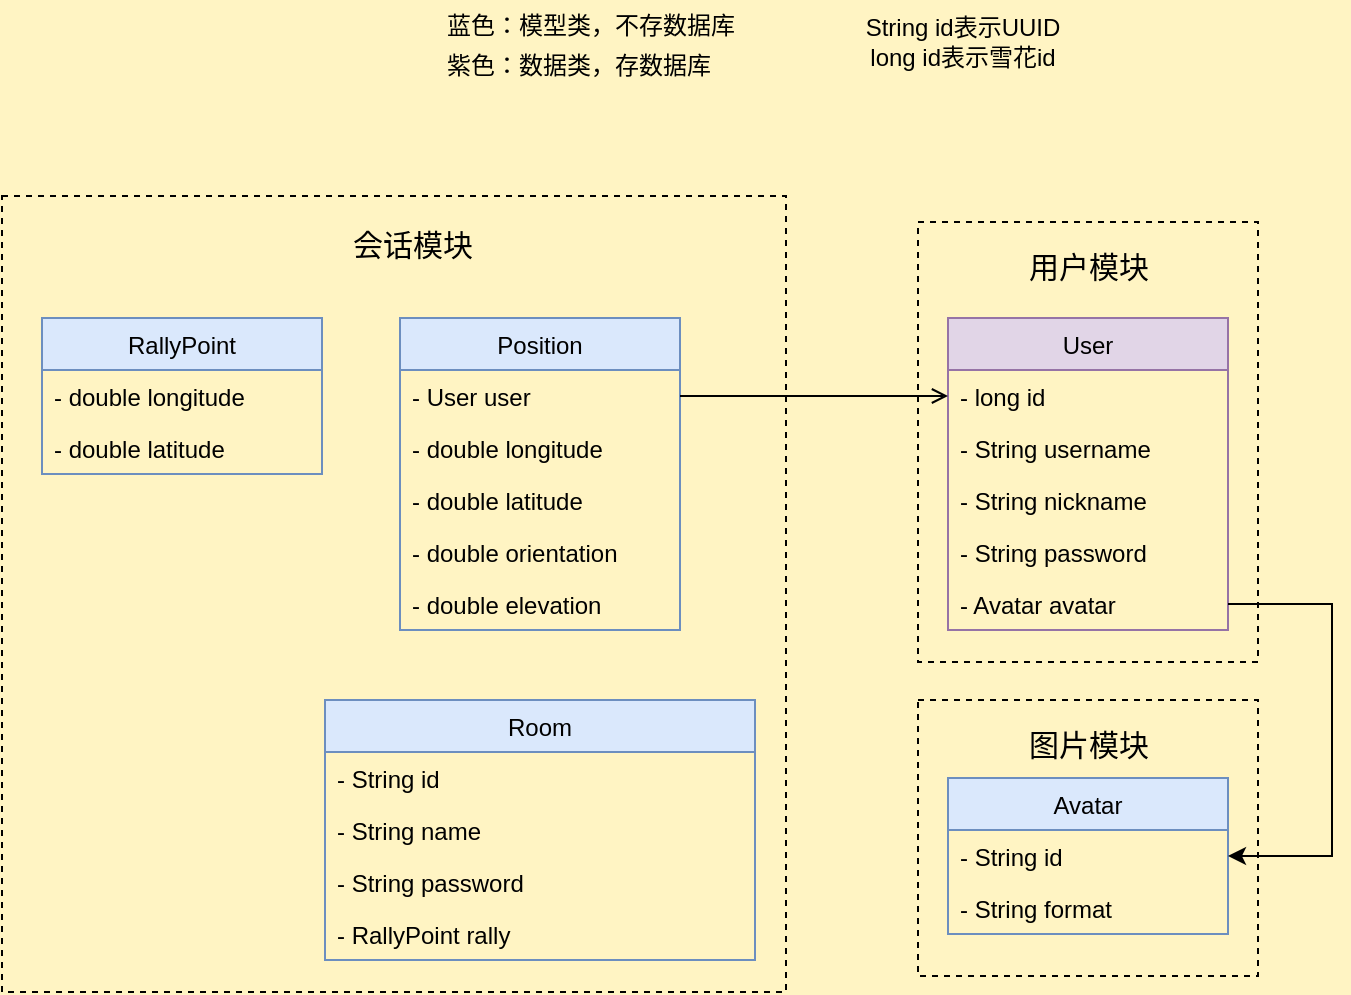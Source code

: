 <mxfile version="20.8.16" type="device" pages="4"><diagram name="类图" id="ZCpn5L00yLEU9qH5CfPJ"><mxGraphModel dx="1560" dy="1082" grid="0" gridSize="10" guides="1" tooltips="1" connect="1" arrows="1" fold="1" page="0" pageScale="1" pageWidth="827" pageHeight="1169" background="#FFF4C3" math="0" shadow="0"><root><mxCell id="0"/><mxCell id="1" parent="0"/><mxCell id="ZsSwMJS-K271fQEyc1T0-9" value="" style="rounded=0;whiteSpace=wrap;html=1;fillColor=none;dashed=1;" parent="1" vertex="1"><mxGeometry x="243" y="334" width="170" height="138" as="geometry"/></mxCell><mxCell id="ZsSwMJS-K271fQEyc1T0-10" value="&lt;font style=&quot;font-size: 15px;&quot;&gt;图片模块&lt;/font&gt;" style="text;html=1;align=center;verticalAlign=middle;resizable=0;points=[];autosize=1;strokeColor=none;fillColor=none;" parent="1" vertex="1"><mxGeometry x="289" y="341" width="78" height="30" as="geometry"/></mxCell><mxCell id="7W6ER78p-MdPI2g8uiyn-3" value="" style="rounded=0;whiteSpace=wrap;html=1;fillColor=none;dashed=1;" parent="1" vertex="1"><mxGeometry x="-215" y="82" width="392" height="398" as="geometry"/></mxCell><mxCell id="7W6ER78p-MdPI2g8uiyn-1" value="" style="rounded=0;whiteSpace=wrap;html=1;fillColor=none;dashed=1;" parent="1" vertex="1"><mxGeometry x="243" y="95" width="170" height="220" as="geometry"/></mxCell><mxCell id="j-fvQeikowlmH0t4z26y-1" value="User" style="swimlane;fontStyle=0;childLayout=stackLayout;horizontal=1;startSize=26;fillColor=#e1d5e7;horizontalStack=0;resizeParent=1;resizeParentMax=0;resizeLast=0;collapsible=1;marginBottom=0;strokeColor=#9673a6;" parent="1" vertex="1"><mxGeometry x="258" y="143" width="140" height="156" as="geometry"/></mxCell><mxCell id="j-fvQeikowlmH0t4z26y-4" value="- long id" style="text;strokeColor=none;fillColor=none;align=left;verticalAlign=top;spacingLeft=4;spacingRight=4;overflow=hidden;rotatable=0;points=[[0,0.5],[1,0.5]];portConstraint=eastwest;" parent="j-fvQeikowlmH0t4z26y-1" vertex="1"><mxGeometry y="26" width="140" height="26" as="geometry"/></mxCell><mxCell id="NxY1enS5frYiqHi28bAx-1" value="- String username" style="text;strokeColor=none;fillColor=none;align=left;verticalAlign=top;spacingLeft=4;spacingRight=4;overflow=hidden;rotatable=0;points=[[0,0.5],[1,0.5]];portConstraint=eastwest;" parent="j-fvQeikowlmH0t4z26y-1" vertex="1"><mxGeometry y="52" width="140" height="26" as="geometry"/></mxCell><mxCell id="NxY1enS5frYiqHi28bAx-2" value="- String nickname" style="text;strokeColor=none;fillColor=none;align=left;verticalAlign=top;spacingLeft=4;spacingRight=4;overflow=hidden;rotatable=0;points=[[0,0.5],[1,0.5]];portConstraint=eastwest;" parent="j-fvQeikowlmH0t4z26y-1" vertex="1"><mxGeometry y="78" width="140" height="26" as="geometry"/></mxCell><mxCell id="NxY1enS5frYiqHi28bAx-3" value="- String password" style="text;strokeColor=none;fillColor=none;align=left;verticalAlign=top;spacingLeft=4;spacingRight=4;overflow=hidden;rotatable=0;points=[[0,0.5],[1,0.5]];portConstraint=eastwest;" parent="j-fvQeikowlmH0t4z26y-1" vertex="1"><mxGeometry y="104" width="140" height="26" as="geometry"/></mxCell><mxCell id="NxY1enS5frYiqHi28bAx-5" value="- Avatar avatar" style="text;strokeColor=none;fillColor=none;align=left;verticalAlign=top;spacingLeft=4;spacingRight=4;overflow=hidden;rotatable=0;points=[[0,0.5],[1,0.5]];portConstraint=eastwest;" parent="j-fvQeikowlmH0t4z26y-1" vertex="1"><mxGeometry y="130" width="140" height="26" as="geometry"/></mxCell><mxCell id="j-fvQeikowlmH0t4z26y-6" value="Position" style="swimlane;fontStyle=0;childLayout=stackLayout;horizontal=1;startSize=26;fillColor=#dae8fc;horizontalStack=0;resizeParent=1;resizeParentMax=0;resizeLast=0;collapsible=1;marginBottom=0;strokeColor=#6c8ebf;" parent="1" vertex="1"><mxGeometry x="-16" y="143" width="140" height="156" as="geometry"/></mxCell><mxCell id="j-fvQeikowlmH0t4z26y-7" value="- User user" style="text;strokeColor=none;fillColor=none;align=left;verticalAlign=top;spacingLeft=4;spacingRight=4;overflow=hidden;rotatable=0;points=[[0,0.5],[1,0.5]];portConstraint=eastwest;" parent="j-fvQeikowlmH0t4z26y-6" vertex="1"><mxGeometry y="26" width="140" height="26" as="geometry"/></mxCell><mxCell id="j-fvQeikowlmH0t4z26y-11" value="- double longitude" style="text;strokeColor=none;fillColor=none;align=left;verticalAlign=top;spacingLeft=4;spacingRight=4;overflow=hidden;rotatable=0;points=[[0,0.5],[1,0.5]];portConstraint=eastwest;" parent="j-fvQeikowlmH0t4z26y-6" vertex="1"><mxGeometry y="52" width="140" height="26" as="geometry"/></mxCell><mxCell id="j-fvQeikowlmH0t4z26y-12" value="- double latitude" style="text;strokeColor=none;fillColor=none;align=left;verticalAlign=top;spacingLeft=4;spacingRight=4;overflow=hidden;rotatable=0;points=[[0,0.5],[1,0.5]];portConstraint=eastwest;" parent="j-fvQeikowlmH0t4z26y-6" vertex="1"><mxGeometry y="78" width="140" height="26" as="geometry"/></mxCell><mxCell id="j-fvQeikowlmH0t4z26y-13" value="- double orientation" style="text;strokeColor=none;fillColor=none;align=left;verticalAlign=top;spacingLeft=4;spacingRight=4;overflow=hidden;rotatable=0;points=[[0,0.5],[1,0.5]];portConstraint=eastwest;" parent="j-fvQeikowlmH0t4z26y-6" vertex="1"><mxGeometry y="104" width="140" height="26" as="geometry"/></mxCell><mxCell id="hf1wS9aKAfurFsT-BKtT-1" value="- double elevation" style="text;strokeColor=none;fillColor=none;align=left;verticalAlign=top;spacingLeft=4;spacingRight=4;overflow=hidden;rotatable=0;points=[[0,0.5],[1,0.5]];portConstraint=eastwest;" parent="j-fvQeikowlmH0t4z26y-6" vertex="1"><mxGeometry y="130" width="140" height="26" as="geometry"/></mxCell><mxCell id="NxY1enS5frYiqHi28bAx-9" value="" style="group" parent="1" vertex="1" connectable="0"><mxGeometry x="-2" y="-16" width="162" height="46" as="geometry"/></mxCell><mxCell id="NxY1enS5frYiqHi28bAx-7" value="蓝色：模型类，不存数据库" style="text;html=1;align=center;verticalAlign=middle;resizable=0;points=[];autosize=1;strokeColor=none;fillColor=none;" parent="NxY1enS5frYiqHi28bAx-9" vertex="1"><mxGeometry width="162" height="26" as="geometry"/></mxCell><mxCell id="NxY1enS5frYiqHi28bAx-8" value="紫色：数据类，存数据库" style="text;html=1;align=center;verticalAlign=middle;resizable=0;points=[];autosize=1;strokeColor=none;fillColor=none;" parent="NxY1enS5frYiqHi28bAx-9" vertex="1"><mxGeometry y="20" width="150" height="26" as="geometry"/></mxCell><mxCell id="das0yb8QhfHtzODwqUgU-1" value="String id表示UUID&lt;br&gt;long id表示雪花id" style="text;html=1;align=center;verticalAlign=middle;resizable=0;points=[];autosize=1;strokeColor=none;fillColor=none;" parent="1" vertex="1"><mxGeometry x="207" y="-16" width="115" height="41" as="geometry"/></mxCell><mxCell id="das0yb8QhfHtzODwqUgU-3" value="Room" style="swimlane;fontStyle=0;childLayout=stackLayout;horizontal=1;startSize=26;fillColor=#dae8fc;horizontalStack=0;resizeParent=1;resizeParentMax=0;resizeLast=0;collapsible=1;marginBottom=0;strokeColor=#6c8ebf;" parent="1" vertex="1"><mxGeometry x="-53.5" y="334" width="215" height="130" as="geometry"/></mxCell><mxCell id="das0yb8QhfHtzODwqUgU-4" value="- String id" style="text;strokeColor=none;fillColor=none;align=left;verticalAlign=top;spacingLeft=4;spacingRight=4;overflow=hidden;rotatable=0;points=[[0,0.5],[1,0.5]];portConstraint=eastwest;" parent="das0yb8QhfHtzODwqUgU-3" vertex="1"><mxGeometry y="26" width="215" height="26" as="geometry"/></mxCell><mxCell id="das0yb8QhfHtzODwqUgU-5" value="- String name" style="text;strokeColor=none;fillColor=none;align=left;verticalAlign=top;spacingLeft=4;spacingRight=4;overflow=hidden;rotatable=0;points=[[0,0.5],[1,0.5]];portConstraint=eastwest;" parent="das0yb8QhfHtzODwqUgU-3" vertex="1"><mxGeometry y="52" width="215" height="26" as="geometry"/></mxCell><mxCell id="das0yb8QhfHtzODwqUgU-6" value="- String password" style="text;strokeColor=none;fillColor=none;align=left;verticalAlign=top;spacingLeft=4;spacingRight=4;overflow=hidden;rotatable=0;points=[[0,0.5],[1,0.5]];portConstraint=eastwest;" parent="das0yb8QhfHtzODwqUgU-3" vertex="1"><mxGeometry y="78" width="215" height="26" as="geometry"/></mxCell><mxCell id="09LENhnXTezCzlvo4sVO-8" value="- RallyPoint rally" style="text;strokeColor=none;fillColor=none;align=left;verticalAlign=top;spacingLeft=4;spacingRight=4;overflow=hidden;rotatable=0;points=[[0,0.5],[1,0.5]];portConstraint=eastwest;" parent="das0yb8QhfHtzODwqUgU-3" vertex="1"><mxGeometry y="104" width="215" height="26" as="geometry"/></mxCell><mxCell id="JmAvcNOKhK-KuJacg5Aq-1" style="edgeStyle=orthogonalEdgeStyle;rounded=0;orthogonalLoop=1;jettySize=auto;html=1;exitX=1;exitY=0.5;exitDx=0;exitDy=0;entryX=0;entryY=0.5;entryDx=0;entryDy=0;endArrow=open;endFill=0;" parent="1" source="j-fvQeikowlmH0t4z26y-7" target="j-fvQeikowlmH0t4z26y-4" edge="1"><mxGeometry relative="1" as="geometry"/></mxCell><mxCell id="7W6ER78p-MdPI2g8uiyn-2" value="&lt;font style=&quot;font-size: 15px;&quot;&gt;用户模块&lt;/font&gt;" style="text;html=1;align=center;verticalAlign=middle;resizable=0;points=[];autosize=1;strokeColor=none;fillColor=none;" parent="1" vertex="1"><mxGeometry x="289" y="102" width="78" height="30" as="geometry"/></mxCell><mxCell id="7W6ER78p-MdPI2g8uiyn-4" value="&lt;font style=&quot;font-size: 15px;&quot;&gt;会话模块&lt;/font&gt;" style="text;html=1;align=center;verticalAlign=middle;resizable=0;points=[];autosize=1;strokeColor=none;fillColor=none;" parent="1" vertex="1"><mxGeometry x="-49.5" y="91" width="78" height="30" as="geometry"/></mxCell><mxCell id="09LENhnXTezCzlvo4sVO-2" value="RallyPoint" style="swimlane;fontStyle=0;childLayout=stackLayout;horizontal=1;startSize=26;fillColor=#dae8fc;horizontalStack=0;resizeParent=1;resizeParentMax=0;resizeLast=0;collapsible=1;marginBottom=0;strokeColor=#6c8ebf;" parent="1" vertex="1"><mxGeometry x="-195" y="143" width="140" height="78" as="geometry"/></mxCell><mxCell id="09LENhnXTezCzlvo4sVO-4" value="- double longitude" style="text;strokeColor=none;fillColor=none;align=left;verticalAlign=top;spacingLeft=4;spacingRight=4;overflow=hidden;rotatable=0;points=[[0,0.5],[1,0.5]];portConstraint=eastwest;" parent="09LENhnXTezCzlvo4sVO-2" vertex="1"><mxGeometry y="26" width="140" height="26" as="geometry"/></mxCell><mxCell id="09LENhnXTezCzlvo4sVO-5" value="- double latitude" style="text;strokeColor=none;fillColor=none;align=left;verticalAlign=top;spacingLeft=4;spacingRight=4;overflow=hidden;rotatable=0;points=[[0,0.5],[1,0.5]];portConstraint=eastwest;" parent="09LENhnXTezCzlvo4sVO-2" vertex="1"><mxGeometry y="52" width="140" height="26" as="geometry"/></mxCell><mxCell id="ZsSwMJS-K271fQEyc1T0-1" value="Avatar" style="swimlane;fontStyle=0;childLayout=stackLayout;horizontal=1;startSize=26;fillColor=#dae8fc;horizontalStack=0;resizeParent=1;resizeParentMax=0;resizeLast=0;collapsible=1;marginBottom=0;strokeColor=#6c8ebf;" parent="1" vertex="1"><mxGeometry x="258" y="373" width="140" height="78" as="geometry"/></mxCell><mxCell id="ZsSwMJS-K271fQEyc1T0-2" value="- String id" style="text;strokeColor=none;fillColor=none;align=left;verticalAlign=top;spacingLeft=4;spacingRight=4;overflow=hidden;rotatable=0;points=[[0,0.5],[1,0.5]];portConstraint=eastwest;" parent="ZsSwMJS-K271fQEyc1T0-1" vertex="1"><mxGeometry y="26" width="140" height="26" as="geometry"/></mxCell><mxCell id="ZsSwMJS-K271fQEyc1T0-3" value="- String format" style="text;strokeColor=none;fillColor=none;align=left;verticalAlign=top;spacingLeft=4;spacingRight=4;overflow=hidden;rotatable=0;points=[[0,0.5],[1,0.5]];portConstraint=eastwest;" parent="ZsSwMJS-K271fQEyc1T0-1" vertex="1"><mxGeometry y="52" width="140" height="26" as="geometry"/></mxCell><mxCell id="ZsSwMJS-K271fQEyc1T0-8" style="edgeStyle=orthogonalEdgeStyle;rounded=0;orthogonalLoop=1;jettySize=auto;html=1;exitX=1;exitY=0.5;exitDx=0;exitDy=0;entryX=1;entryY=0.5;entryDx=0;entryDy=0;" parent="1" source="NxY1enS5frYiqHi28bAx-5" target="ZsSwMJS-K271fQEyc1T0-2" edge="1"><mxGeometry relative="1" as="geometry"><Array as="points"><mxPoint x="450" y="286"/><mxPoint x="450" y="412"/></Array></mxGeometry></mxCell></root></mxGraphModel></diagram><diagram id="b6Kied7F-WvFyaD_bAVw" name="功能架构"><mxGraphModel dx="1160" dy="682" grid="0" gridSize="10" guides="1" tooltips="1" connect="1" arrows="1" fold="1" page="0" pageScale="1" pageWidth="827" pageHeight="1169" background="#CCFFFF" math="0" shadow="0"><root><mxCell id="0"/><mxCell id="1" parent="0"/><mxCell id="6KAfJF9Mm3bQj2CmGmQJ-4" style="edgeStyle=orthogonalEdgeStyle;rounded=0;orthogonalLoop=1;jettySize=auto;html=1;exitX=0.5;exitY=1;exitDx=0;exitDy=0;entryX=0.5;entryY=0;entryDx=0;entryDy=0;" parent="1" source="mdbizm0wL6b_5z4DYdRY-1" target="9jb02IKihfQxMfA3tNYV-1" edge="1"><mxGeometry relative="1" as="geometry"/></mxCell><mxCell id="mdbizm0wL6b_5z4DYdRY-1" value="&lt;font style=&quot;font-size: 16px;&quot;&gt;网关（集成鉴权）&lt;/font&gt;" style="rounded=0;whiteSpace=wrap;html=1;strokeColor=#666666;fillColor=#f5f5f5;fontColor=#333333;" parent="1" vertex="1"><mxGeometry x="181" y="272" width="150" height="39" as="geometry"/></mxCell><mxCell id="6hTQ_62UvU__u8zyrRqn-2" value="&lt;span style=&quot;font-size: 16px;&quot;&gt;Nacos注册中心&lt;/span&gt;" style="rounded=0;whiteSpace=wrap;html=1;strokeColor=#b85450;fillColor=#f8cecc;" parent="1" vertex="1"><mxGeometry x="451" y="373" width="150" height="39" as="geometry"/></mxCell><mxCell id="6hTQ_62UvU__u8zyrRqn-3" value="&lt;span style=&quot;font-size: 16px;&quot;&gt;MongoDB数据库&lt;/span&gt;" style="rounded=0;whiteSpace=wrap;html=1;strokeColor=#6c8ebf;fillColor=#dae8fc;" parent="1" vertex="1"><mxGeometry x="275.94" y="457" width="150" height="39" as="geometry"/></mxCell><mxCell id="6hTQ_62UvU__u8zyrRqn-4" value="&lt;span style=&quot;font-size: 16px;&quot;&gt;Redis缓存数据库&lt;/span&gt;" style="rounded=0;whiteSpace=wrap;html=1;strokeColor=#6c8ebf;fillColor=#dae8fc;" parent="1" vertex="1"><mxGeometry x="87" y="457" width="159" height="39" as="geometry"/></mxCell><mxCell id="9jb02IKihfQxMfA3tNYV-1" value="" style="rounded=0;whiteSpace=wrap;html=1;fillColor=none;dashed=1;" parent="1" vertex="1"><mxGeometry x="74" y="345" width="364" height="95" as="geometry"/></mxCell><mxCell id="9jb02IKihfQxMfA3tNYV-2" value="&lt;font style=&quot;font-size: 15px;&quot;&gt;功能模块&lt;/font&gt;" style="text;html=1;align=center;verticalAlign=middle;resizable=0;points=[];autosize=1;strokeColor=none;fillColor=none;" parent="1" vertex="1"><mxGeometry x="232.002" y="348" width="78" height="30" as="geometry"/></mxCell><mxCell id="9jb02IKihfQxMfA3tNYV-3" value="会话模块" style="rounded=0;whiteSpace=wrap;html=1;fontSize=15;fillColor=none;" parent="1" vertex="1"><mxGeometry x="86.997" y="383" width="106.941" height="42" as="geometry"/></mxCell><mxCell id="9jb02IKihfQxMfA3tNYV-4" value="用户模块" style="rounded=0;whiteSpace=wrap;html=1;fontSize=15;fillColor=none;" parent="1" vertex="1"><mxGeometry x="203.062" y="383" width="106.941" height="42" as="geometry"/></mxCell><mxCell id="jqLZRPKQfjdaNeqLJ77j-1" value="图片模块" style="rounded=0;whiteSpace=wrap;html=1;fontSize=15;fillColor=none;" parent="1" vertex="1"><mxGeometry x="319.002" y="383" width="106.941" height="42" as="geometry"/></mxCell><mxCell id="FJBnYouAeXavdsRe_MtE-1" value="&lt;span style=&quot;font-size: 16px;&quot;&gt;Kafka消息中间件&lt;/span&gt;" style="rounded=0;whiteSpace=wrap;html=1;strokeColor=#d6b656;fillColor=#fff2cc;" vertex="1" parent="1"><mxGeometry x="187" y="507" width="159" height="39" as="geometry"/></mxCell></root></mxGraphModel></diagram><diagram id="FYRJ05hrJW_UlON17YOK" name="用户端和服务端"><mxGraphModel dx="1160" dy="682" grid="0" gridSize="10" guides="1" tooltips="1" connect="1" arrows="1" fold="1" page="0" pageScale="1" pageWidth="827" pageHeight="1169" background="#CCFFFF" math="0" shadow="0"><root><mxCell id="0"/><mxCell id="1" parent="0"/><mxCell id="g4WFIdPr53JWLQwViMB3-15" style="rounded=0;orthogonalLoop=1;jettySize=auto;html=1;exitX=1;exitY=0.333;exitDx=0;exitDy=0;exitPerimeter=0;entryX=0.5;entryY=1;entryDx=0;entryDy=0;endArrow=open;endFill=0;dashed=1;" parent="1" source="g4WFIdPr53JWLQwViMB3-1" target="g4WFIdPr53JWLQwViMB3-14" edge="1"><mxGeometry relative="1" as="geometry"/></mxCell><mxCell id="g4WFIdPr53JWLQwViMB3-1" value="用户1" style="shape=umlActor;verticalLabelPosition=bottom;verticalAlign=top;html=1;outlineConnect=0;" parent="1" vertex="1"><mxGeometry x="25" y="479" width="30" height="60" as="geometry"/></mxCell><mxCell id="HLk8S5enVUSgxHmjkPAk-4" style="edgeStyle=none;rounded=0;orthogonalLoop=1;jettySize=auto;html=1;exitX=0;exitY=0.333;exitDx=0;exitDy=0;exitPerimeter=0;entryX=1;entryY=0.5;entryDx=0;entryDy=0;dashed=1;endArrow=open;endFill=0;" parent="1" source="g4WFIdPr53JWLQwViMB3-5" target="g4WFIdPr53JWLQwViMB3-14" edge="1"><mxGeometry relative="1" as="geometry"/></mxCell><mxCell id="g4WFIdPr53JWLQwViMB3-5" value="用户3" style="shape=umlActor;verticalLabelPosition=bottom;verticalAlign=top;html=1;outlineConnect=0;" parent="1" vertex="1"><mxGeometry x="425" y="273" width="30" height="60" as="geometry"/></mxCell><mxCell id="HLk8S5enVUSgxHmjkPAk-5" style="edgeStyle=none;rounded=0;orthogonalLoop=1;jettySize=auto;html=1;entryX=1;entryY=1;entryDx=0;entryDy=0;dashed=1;endArrow=open;endFill=0;" parent="1" target="g4WFIdPr53JWLQwViMB3-14" edge="1"><mxGeometry relative="1" as="geometry"><mxPoint x="343" y="532" as="sourcePoint"/></mxGeometry></mxCell><mxCell id="g4WFIdPr53JWLQwViMB3-6" value="用户2" style="shape=umlActor;verticalLabelPosition=bottom;verticalAlign=top;html=1;outlineConnect=0;" parent="1" vertex="1"><mxGeometry x="343" y="512" width="30" height="60" as="geometry"/></mxCell><mxCell id="g4WFIdPr53JWLQwViMB3-13" style="edgeStyle=orthogonalEdgeStyle;rounded=0;orthogonalLoop=1;jettySize=auto;html=1;exitX=1;exitY=0.5;exitDx=0;exitDy=0;endArrow=open;endFill=0;entryX=0;entryY=0.5;entryDx=0;entryDy=0;" parent="1" source="g4WFIdPr53JWLQwViMB3-10" target="g4WFIdPr53JWLQwViMB3-14" edge="1"><mxGeometry relative="1" as="geometry"><mxPoint x="152.524" y="269.5" as="targetPoint"/></mxGeometry></mxCell><mxCell id="g4WFIdPr53JWLQwViMB3-10" value="服务端" style="rounded=0;whiteSpace=wrap;html=1;fillColor=none;" parent="1" vertex="1"><mxGeometry x="9.5" y="252" width="61" height="35" as="geometry"/></mxCell><mxCell id="HLk8S5enVUSgxHmjkPAk-2" style="edgeStyle=none;rounded=0;orthogonalLoop=1;jettySize=auto;html=1;exitX=0.575;exitY=1.028;exitDx=0;exitDy=0;dashed=1;endArrow=open;endFill=0;exitPerimeter=0;" parent="1" source="g4WFIdPr53JWLQwViMB3-14" edge="1"><mxGeometry relative="1" as="geometry"><mxPoint x="59.191" y="507.119" as="targetPoint"/></mxGeometry></mxCell><mxCell id="w1ZYN99wJWyJnP0JFZ4J-1" style="edgeStyle=none;rounded=0;orthogonalLoop=1;jettySize=auto;html=1;exitX=0.812;exitY=0.929;exitDx=0;exitDy=0;dashed=1;endArrow=open;endFill=0;exitPerimeter=0;" parent="1" source="g4WFIdPr53JWLQwViMB3-14" edge="1"><mxGeometry relative="1" as="geometry"><mxPoint x="339.657" y="537.686" as="targetPoint"/></mxGeometry></mxCell><mxCell id="w1ZYN99wJWyJnP0JFZ4J-2" style="edgeStyle=none;rounded=0;orthogonalLoop=1;jettySize=auto;html=1;dashed=1;endArrow=open;endFill=0;" parent="1" edge="1"><mxGeometry relative="1" as="geometry"><mxPoint x="423.543" y="299.286" as="targetPoint"/><mxPoint x="218" y="274" as="sourcePoint"/></mxGeometry></mxCell><mxCell id="g4WFIdPr53JWLQwViMB3-14" value="房间(id:xxx)" style="ellipse;whiteSpace=wrap;html=1;fillColor=none;" parent="1" vertex="1"><mxGeometry x="121" y="246.5" width="96" height="46" as="geometry"/></mxCell><mxCell id="HLk8S5enVUSgxHmjkPAk-1" value="body: Position" style="text;html=1;align=center;verticalAlign=middle;resizable=0;points=[];autosize=1;strokeColor=none;fillColor=none;" parent="1" vertex="1"><mxGeometry x="18" y="378" width="93" height="26" as="geometry"/></mxCell><mxCell id="nFLhGN47nWgVrx0K_WOe-1" value="Position: {user: 2}&lt;br&gt;Position: {user: 3}" style="text;html=1;align=center;verticalAlign=middle;resizable=0;points=[];autosize=1;strokeColor=none;fillColor=none;" parent="1" vertex="1"><mxGeometry x="105" y="408" width="112" height="41" as="geometry"/></mxCell><mxCell id="nFLhGN47nWgVrx0K_WOe-2" value="body: Position" style="text;html=1;align=center;verticalAlign=middle;resizable=0;points=[];autosize=1;strokeColor=none;fillColor=none;" parent="1" vertex="1"><mxGeometry x="263" y="363" width="93" height="26" as="geometry"/></mxCell><mxCell id="nFLhGN47nWgVrx0K_WOe-3" value="Position: {user: 1}&lt;br&gt;Position: {user: 3}" style="text;html=1;align=center;verticalAlign=middle;resizable=0;points=[];autosize=1;strokeColor=none;fillColor=none;" parent="1" vertex="1"><mxGeometry x="209" y="492" width="112" height="41" as="geometry"/></mxCell><mxCell id="nFLhGN47nWgVrx0K_WOe-4" value="body: Position" style="text;html=1;align=center;verticalAlign=middle;resizable=0;points=[];autosize=1;strokeColor=none;fillColor=none;" parent="1" vertex="1"><mxGeometry x="273" y="244" width="93" height="26" as="geometry"/></mxCell><mxCell id="nFLhGN47nWgVrx0K_WOe-5" value="Position: {user: 2}&lt;br&gt;Position: {user: 3}" style="text;html=1;align=center;verticalAlign=middle;resizable=0;points=[];autosize=1;strokeColor=none;fillColor=none;" parent="1" vertex="1"><mxGeometry x="273" y="292" width="112" height="41" as="geometry"/></mxCell><mxCell id="7dVbysrUXvsxWrO5m1pH-1" value="" style="group" parent="1" vertex="1" connectable="0"><mxGeometry x="102" y="166" width="136.5" height="27" as="geometry"/></mxCell><mxCell id="g4WFIdPr53JWLQwViMB3-16" value="WebSocket:/room/xxx" style="text;html=1;align=center;verticalAlign=middle;resizable=0;points=[];autosize=1;strokeColor=none;fillColor=none;" parent="7dVbysrUXvsxWrO5m1pH-1" vertex="1"><mxGeometry width="134" height="26" as="geometry"/></mxCell><mxCell id="HLk8S5enVUSgxHmjkPAk-6" style="edgeStyle=none;rounded=0;orthogonalLoop=1;jettySize=auto;html=1;dashed=1;endArrow=open;endFill=0;" parent="7dVbysrUXvsxWrO5m1pH-1" edge="1"><mxGeometry relative="1" as="geometry"><mxPoint x="6.5" y="27" as="sourcePoint"/><mxPoint x="136.5" y="27" as="targetPoint"/><Array as="points"/></mxGeometry></mxCell></root></mxGraphModel></diagram><diagram id="bOfI-OUH-Ct4LoF4LVxE" name="分布式会话解决方案"><mxGraphModel dx="2720" dy="1764" grid="0" gridSize="10" guides="1" tooltips="1" connect="1" arrows="1" fold="1" page="0" pageScale="1" pageWidth="827" pageHeight="1169" background="#FFF4C3" math="0" shadow="0"><root><mxCell id="0"/><mxCell id="1" parent="0"/><mxCell id="2ktE3wlVKfggLhylyU8a-4" value="WebSocket通道" style="text;html=1;align=center;verticalAlign=middle;resizable=0;points=[];autosize=1;strokeColor=none;fillColor=none;" parent="1" vertex="1"><mxGeometry x="10.5" y="137" width="103" height="26" as="geometry"/></mxCell><mxCell id="LPhyOvvGlqmQbFpupQoU-21" value="表示生产者发布消息" style="text;html=1;align=center;verticalAlign=middle;resizable=0;points=[];autosize=1;strokeColor=none;fillColor=none;" parent="1" vertex="1"><mxGeometry x="157.5" y="137" width="126" height="26" as="geometry"/></mxCell><mxCell id="LPhyOvvGlqmQbFpupQoU-24" value="表示消费者订阅消息" style="text;html=1;align=center;verticalAlign=middle;resizable=0;points=[];autosize=1;strokeColor=none;fillColor=none;" parent="1" vertex="1"><mxGeometry x="158" y="177" width="126" height="26" as="geometry"/></mxCell><mxCell id="X6YFzFa_qnELlwJGcV2B-1" value="用户1" style="shape=umlActor;verticalLabelPosition=bottom;verticalAlign=top;html=1;outlineConnect=0;" parent="1" vertex="1"><mxGeometry x="-18" y="597" width="30" height="60" as="geometry"/></mxCell><mxCell id="LPhyOvvGlqmQbFpupQoU-30" style="edgeStyle=orthogonalEdgeStyle;rounded=0;orthogonalLoop=1;jettySize=auto;html=1;exitX=0.5;exitY=0;exitDx=0;exitDy=0;entryX=0.5;entryY=1;entryDx=0;entryDy=0;strokeColor=#000000;endArrow=none;endFill=0;" parent="1" source="X6YFzFa_qnELlwJGcV2B-2" target="hkfB9-1U_ClqBiibO6cc-1" edge="1"><mxGeometry relative="1" as="geometry"/></mxCell><mxCell id="LPhyOvvGlqmQbFpupQoU-78" style="edgeStyle=orthogonalEdgeStyle;rounded=0;orthogonalLoop=1;jettySize=auto;html=1;exitX=0.5;exitY=1;exitDx=0;exitDy=0;entryX=0.5;entryY=0;entryDx=0;entryDy=0;strokeColor=#000000;fontSize=13;endArrow=none;endFill=0;" parent="1" source="X6YFzFa_qnELlwJGcV2B-2" target="LPhyOvvGlqmQbFpupQoU-77" edge="1"><mxGeometry relative="1" as="geometry"/></mxCell><mxCell id="X6YFzFa_qnELlwJGcV2B-2" value="会话服务器1" style="rounded=0;whiteSpace=wrap;html=1;fillColor=#e1d5e7;strokeColor=#9673a6;" parent="1" vertex="1"><mxGeometry x="71" y="473" width="81" height="36" as="geometry"/></mxCell><mxCell id="X6YFzFa_qnELlwJGcV2B-3" value="用户2" style="shape=umlActor;verticalLabelPosition=bottom;verticalAlign=top;html=1;outlineConnect=0;" parent="1" vertex="1"><mxGeometry x="492" y="795" width="30" height="60" as="geometry"/></mxCell><mxCell id="X6YFzFa_qnELlwJGcV2B-4" value="用户3" style="shape=umlActor;verticalLabelPosition=bottom;verticalAlign=top;html=1;outlineConnect=0;" parent="1" vertex="1"><mxGeometry x="759" y="898" width="30" height="60" as="geometry"/></mxCell><mxCell id="LPhyOvvGlqmQbFpupQoU-50" style="edgeStyle=orthogonalEdgeStyle;rounded=0;orthogonalLoop=1;jettySize=auto;html=1;exitX=0.5;exitY=1;exitDx=0;exitDy=0;entryX=0.5;entryY=0;entryDx=0;entryDy=0;strokeColor=#000000;fontSize=13;endArrow=none;endFill=0;" parent="1" source="X6YFzFa_qnELlwJGcV2B-5" target="hkfB9-1U_ClqBiibO6cc-6" edge="1"><mxGeometry relative="1" as="geometry"/></mxCell><mxCell id="X6YFzFa_qnELlwJGcV2B-5" value="会话服务器2" style="rounded=0;whiteSpace=wrap;html=1;fillColor=#e1d5e7;strokeColor=#9673a6;" parent="1" vertex="1"><mxGeometry x="284" y="473" width="81" height="36" as="geometry"/></mxCell><mxCell id="X6YFzFa_qnELlwJGcV2B-15" value="Kafka消息队列" style="rounded=0;whiteSpace=wrap;html=1;fillColor=#dae8fc;strokeColor=#6c8ebf;" parent="1" vertex="1"><mxGeometry x="187" y="313" width="110" height="25" as="geometry"/></mxCell><mxCell id="LPhyOvvGlqmQbFpupQoU-65" style="edgeStyle=orthogonalEdgeStyle;rounded=0;orthogonalLoop=1;jettySize=auto;html=1;exitX=0;exitY=0.5;exitDx=0;exitDy=0;entryX=1;entryY=0.5;entryDx=0;entryDy=0;strokeColor=#000000;fontSize=13;endArrow=none;endFill=0;" parent="1" source="X6YFzFa_qnELlwJGcV2B-21" target="LPhyOvvGlqmQbFpupQoU-62" edge="1"><mxGeometry relative="1" as="geometry"/></mxCell><mxCell id="LPhyOvvGlqmQbFpupQoU-72" style="edgeStyle=orthogonalEdgeStyle;rounded=0;orthogonalLoop=1;jettySize=auto;html=1;exitX=1;exitY=0.5;exitDx=0;exitDy=0;entryX=0;entryY=0.5;entryDx=0;entryDy=0;strokeColor=#000000;fontSize=13;endArrow=none;endFill=0;" parent="1" source="X6YFzFa_qnELlwJGcV2B-21" target="LPhyOvvGlqmQbFpupQoU-71" edge="1"><mxGeometry relative="1" as="geometry"/></mxCell><mxCell id="X6YFzFa_qnELlwJGcV2B-21" value="会话服务器3" style="rounded=0;whiteSpace=wrap;html=1;fillColor=#e1d5e7;strokeColor=#9673a6;" parent="1" vertex="1"><mxGeometry x="612" y="473" width="81" height="36" as="geometry"/></mxCell><mxCell id="2ktE3wlVKfggLhylyU8a-1" style="rounded=0;orthogonalLoop=1;jettySize=auto;html=1;strokeColor=#FF3399;endArrow=none;endFill=0;dashed=1;" parent="1" edge="1"><mxGeometry relative="1" as="geometry"><mxPoint x="135.5" y="162" as="targetPoint"/><mxPoint x="0.5" y="162" as="sourcePoint"/><Array as="points"/></mxGeometry></mxCell><mxCell id="hkfB9-1U_ClqBiibO6cc-1" value="producer&lt;br&gt;topic: roomId" style="ellipse;whiteSpace=wrap;html=1;fillColor=none;" parent="1" vertex="1"><mxGeometry x="62" y="410" width="99" height="48" as="geometry"/></mxCell><mxCell id="hkfB9-1U_ClqBiibO6cc-6" value="listener:&lt;br&gt;topic=roomId&lt;br&gt;groupId=userId2" style="shape=hexagon;perimeter=hexagonPerimeter2;whiteSpace=wrap;html=1;fixedSize=1;fillColor=none;" parent="1" vertex="1"><mxGeometry x="261.5" y="526" width="126" height="56" as="geometry"/></mxCell><mxCell id="LPhyOvvGlqmQbFpupQoU-20" style="rounded=0;orthogonalLoop=1;jettySize=auto;html=1;strokeColor=#FF8800;endArrow=open;endFill=0;edgeStyle=orthogonalEdgeStyle;" parent="1" edge="1"><mxGeometry relative="1" as="geometry"><mxPoint x="154.5" y="162" as="sourcePoint"/><mxPoint x="292.5" y="162" as="targetPoint"/><Array as="points"><mxPoint x="155.5" y="162"/></Array></mxGeometry></mxCell><mxCell id="LPhyOvvGlqmQbFpupQoU-23" style="edgeStyle=orthogonalEdgeStyle;rounded=0;orthogonalLoop=1;jettySize=auto;html=1;strokeColor=#209E00;endArrow=open;endFill=0;" parent="1" edge="1"><mxGeometry relative="1" as="geometry"><mxPoint x="155" y="201" as="sourcePoint"/><mxPoint x="293" y="201" as="targetPoint"/></mxGeometry></mxCell><mxCell id="LPhyOvvGlqmQbFpupQoU-26" style="rounded=0;orthogonalLoop=1;jettySize=auto;html=1;strokeColor=#FF3399;endArrow=none;endFill=0;dashed=1;edgeStyle=orthogonalEdgeStyle;startArrow=none;exitX=1;exitY=0.333;exitDx=0;exitDy=0;exitPerimeter=0;startFill=0;entryX=0;entryY=0.5;entryDx=0;entryDy=0;" parent="1" source="X6YFzFa_qnELlwJGcV2B-1" target="X6YFzFa_qnELlwJGcV2B-2" edge="1"><mxGeometry relative="1" as="geometry"><mxPoint x="62" y="434" as="targetPoint"/><mxPoint x="35" y="546" as="sourcePoint"/><Array as="points"><mxPoint x="16" y="617"/><mxPoint x="16" y="489"/><mxPoint x="71" y="489"/></Array></mxGeometry></mxCell><mxCell id="LPhyOvvGlqmQbFpupQoU-33" style="rounded=0;orthogonalLoop=1;jettySize=auto;html=1;strokeColor=#FF8800;endArrow=open;endFill=0;edgeStyle=orthogonalEdgeStyle;entryX=0;entryY=0.5;entryDx=0;entryDy=0;startArrow=none;exitX=0.5;exitY=0;exitDx=0;exitDy=0;" parent="1" source="hkfB9-1U_ClqBiibO6cc-1" target="X6YFzFa_qnELlwJGcV2B-15" edge="1"><mxGeometry relative="1" as="geometry"><mxPoint x="90" y="381" as="sourcePoint"/><mxPoint x="407" y="94" as="targetPoint"/><Array as="points"><mxPoint x="112" y="326"/><mxPoint x="133" y="326"/></Array></mxGeometry></mxCell><mxCell id="LPhyOvvGlqmQbFpupQoU-35" value="&lt;font size=&quot;1&quot;&gt;1&lt;/font&gt;" style="rhombus;whiteSpace=wrap;html=1;fillColor=#d5e8d4;strokeColor=#82b366;" parent="1" vertex="1"><mxGeometry x="316" y="143" width="35" height="34" as="geometry"/></mxCell><mxCell id="LPhyOvvGlqmQbFpupQoU-36" value="表示用户1的地理位置信息（发送）" style="text;html=1;align=center;verticalAlign=middle;resizable=0;points=[];autosize=1;strokeColor=none;fillColor=none;fontSize=13;" parent="1" vertex="1"><mxGeometry x="357" y="146" width="220" height="28" as="geometry"/></mxCell><mxCell id="LPhyOvvGlqmQbFpupQoU-37" value="&lt;font size=&quot;1&quot;&gt;1&lt;/font&gt;" style="rhombus;whiteSpace=wrap;html=1;fillColor=#d5e8d4;strokeColor=#82b366;" parent="1" vertex="1"><mxGeometry x="27" y="472" width="35" height="34" as="geometry"/></mxCell><mxCell id="LPhyOvvGlqmQbFpupQoU-39" value="&lt;font size=&quot;1&quot;&gt;1&lt;/font&gt;" style="rhombus;whiteSpace=wrap;html=1;fillColor=#d5e8d4;strokeColor=#82b366;" parent="1" vertex="1"><mxGeometry x="94" y="308.5" width="35" height="34" as="geometry"/></mxCell><mxCell id="LPhyOvvGlqmQbFpupQoU-46" value="&lt;font size=&quot;1&quot;&gt;2&lt;/font&gt;" style="rhombus;whiteSpace=wrap;html=1;fillColor=#f8cecc;strokeColor=#b85450;" parent="1" vertex="1"><mxGeometry x="-2" y="561" width="35" height="34" as="geometry"/></mxCell><mxCell id="LPhyOvvGlqmQbFpupQoU-49" value="&lt;font size=&quot;1&quot;&gt;3&lt;/font&gt;" style="rhombus;whiteSpace=wrap;html=1;fillColor=#f8cecc;strokeColor=#b85450;" parent="1" vertex="1"><mxGeometry x="-2" y="522" width="35" height="34" as="geometry"/></mxCell><mxCell id="LPhyOvvGlqmQbFpupQoU-51" style="edgeStyle=orthogonalEdgeStyle;rounded=0;orthogonalLoop=1;jettySize=auto;html=1;strokeColor=#209E00;endArrow=open;endFill=0;entryX=0;entryY=0.5;entryDx=0;entryDy=0;exitX=0.5;exitY=1;exitDx=0;exitDy=0;" parent="1" source="X6YFzFa_qnELlwJGcV2B-15" target="hkfB9-1U_ClqBiibO6cc-6" edge="1"><mxGeometry relative="1" as="geometry"><mxPoint x="-1" y="-12" as="sourcePoint"/><mxPoint x="137" y="-12" as="targetPoint"/></mxGeometry></mxCell><mxCell id="LPhyOvvGlqmQbFpupQoU-52" value="&lt;font size=&quot;1&quot;&gt;1&lt;/font&gt;" style="rhombus;whiteSpace=wrap;html=1;fillColor=#f8cecc;strokeColor=#b85450;" parent="1" vertex="1"><mxGeometry x="225" y="428" width="35" height="34" as="geometry"/></mxCell><mxCell id="LPhyOvvGlqmQbFpupQoU-53" value="&lt;font size=&quot;1&quot;&gt;3&lt;/font&gt;" style="rhombus;whiteSpace=wrap;html=1;fillColor=#f8cecc;strokeColor=#b85450;" parent="1" vertex="1"><mxGeometry x="225" y="389" width="35" height="34" as="geometry"/></mxCell><mxCell id="LPhyOvvGlqmQbFpupQoU-54" style="rounded=0;orthogonalLoop=1;jettySize=auto;html=1;strokeColor=#FF3399;endArrow=none;endFill=0;dashed=1;exitX=0;exitY=0.333;exitDx=0;exitDy=0;exitPerimeter=0;entryX=1;entryY=0.5;entryDx=0;entryDy=0;edgeStyle=orthogonalEdgeStyle;" parent="1" source="X6YFzFa_qnELlwJGcV2B-3" target="X6YFzFa_qnELlwJGcV2B-5" edge="1"><mxGeometry relative="1" as="geometry"><mxPoint x="607.857" y="549.714" as="targetPoint"/><mxPoint x="-155" y="-42" as="sourcePoint"/><Array as="points"><mxPoint x="399" y="815"/><mxPoint x="399" y="491"/></Array></mxGeometry></mxCell><mxCell id="LPhyOvvGlqmQbFpupQoU-58" style="edgeStyle=orthogonalEdgeStyle;rounded=0;orthogonalLoop=1;jettySize=auto;html=1;exitX=0.5;exitY=1;exitDx=0;exitDy=0;entryX=0.5;entryY=0;entryDx=0;entryDy=0;strokeColor=#000000;fontSize=13;endArrow=none;endFill=0;" parent="1" source="LPhyOvvGlqmQbFpupQoU-55" target="X6YFzFa_qnELlwJGcV2B-5" edge="1"><mxGeometry relative="1" as="geometry"/></mxCell><mxCell id="LPhyOvvGlqmQbFpupQoU-55" value="producer&lt;br&gt;topic: roomId" style="ellipse;whiteSpace=wrap;html=1;fillColor=none;" parent="1" vertex="1"><mxGeometry x="275" y="414" width="99" height="48" as="geometry"/></mxCell><mxCell id="LPhyOvvGlqmQbFpupQoU-59" value="&lt;font size=&quot;1&quot;&gt;2&lt;/font&gt;" style="rhombus;whiteSpace=wrap;html=1;fillColor=#d5e8d4;strokeColor=#82b366;" parent="1" vertex="1"><mxGeometry x="382" y="617" width="35" height="34" as="geometry"/></mxCell><mxCell id="LPhyOvvGlqmQbFpupQoU-60" style="rounded=0;orthogonalLoop=1;jettySize=auto;html=1;strokeColor=#FF8800;endArrow=open;endFill=0;edgeStyle=orthogonalEdgeStyle;exitX=0.5;exitY=0;exitDx=0;exitDy=0;entryX=1;entryY=0.5;entryDx=0;entryDy=0;" parent="1" source="LPhyOvvGlqmQbFpupQoU-55" target="X6YFzFa_qnELlwJGcV2B-15" edge="1"><mxGeometry relative="1" as="geometry"><mxPoint x="-1" y="-42" as="sourcePoint"/><mxPoint x="280" y="151" as="targetPoint"/><Array as="points"><mxPoint x="325" y="326"/></Array></mxGeometry></mxCell><mxCell id="LPhyOvvGlqmQbFpupQoU-61" value="&lt;font size=&quot;1&quot;&gt;2&lt;/font&gt;" style="rhombus;whiteSpace=wrap;html=1;fillColor=#d5e8d4;strokeColor=#82b366;" parent="1" vertex="1"><mxGeometry x="307" y="357" width="35" height="34" as="geometry"/></mxCell><mxCell id="LPhyOvvGlqmQbFpupQoU-62" value="listener:&lt;br&gt;topic=roomId&lt;br&gt;groupId=userId3" style="shape=hexagon;perimeter=hexagonPerimeter2;whiteSpace=wrap;html=1;fixedSize=1;fillColor=none;" parent="1" vertex="1"><mxGeometry x="470" y="463" width="126" height="56" as="geometry"/></mxCell><mxCell id="LPhyOvvGlqmQbFpupQoU-64" style="edgeStyle=orthogonalEdgeStyle;rounded=0;orthogonalLoop=1;jettySize=auto;html=1;strokeColor=#209E00;endArrow=open;endFill=0;exitX=0.5;exitY=0;exitDx=0;exitDy=0;entryX=0.5;entryY=0;entryDx=0;entryDy=0;" parent="1" source="X6YFzFa_qnELlwJGcV2B-15" target="LPhyOvvGlqmQbFpupQoU-62" edge="1"><mxGeometry relative="1" as="geometry"><mxPoint x="-1" y="-12" as="sourcePoint"/><mxPoint x="557" y="422.476" as="targetPoint"/></mxGeometry></mxCell><mxCell id="LPhyOvvGlqmQbFpupQoU-66" value="&lt;font size=&quot;1&quot;&gt;2&lt;/font&gt;" style="rhombus;whiteSpace=wrap;html=1;fillColor=#f8cecc;strokeColor=#b85450;" parent="1" vertex="1"><mxGeometry x="515.5" y="353" width="35" height="34" as="geometry"/></mxCell><mxCell id="LPhyOvvGlqmQbFpupQoU-67" value="&lt;font size=&quot;1&quot;&gt;1&lt;/font&gt;" style="rhombus;whiteSpace=wrap;html=1;fillColor=#f8cecc;strokeColor=#b85450;" parent="1" vertex="1"><mxGeometry x="515.5" y="392" width="35" height="34" as="geometry"/></mxCell><mxCell id="LPhyOvvGlqmQbFpupQoU-69" value="&lt;font size=&quot;1&quot;&gt;1&lt;/font&gt;" style="rhombus;whiteSpace=wrap;html=1;fillColor=#f8cecc;strokeColor=#b85450;" parent="1" vertex="1"><mxGeometry x="382" y="740.5" width="35" height="34" as="geometry"/></mxCell><mxCell id="LPhyOvvGlqmQbFpupQoU-70" value="&lt;font size=&quot;1&quot;&gt;3&lt;/font&gt;" style="rhombus;whiteSpace=wrap;html=1;fillColor=#f8cecc;strokeColor=#b85450;" parent="1" vertex="1"><mxGeometry x="382" y="701.5" width="35" height="34" as="geometry"/></mxCell><mxCell id="LPhyOvvGlqmQbFpupQoU-71" value="producer&lt;br&gt;topic: roomId" style="ellipse;whiteSpace=wrap;html=1;fillColor=none;" parent="1" vertex="1"><mxGeometry x="709" y="467" width="99" height="48" as="geometry"/></mxCell><mxCell id="LPhyOvvGlqmQbFpupQoU-73" style="rounded=0;orthogonalLoop=1;jettySize=auto;html=1;strokeColor=#FF3399;endArrow=none;endFill=0;dashed=1;exitX=0;exitY=0.333;exitDx=0;exitDy=0;exitPerimeter=0;entryX=0.5;entryY=1;entryDx=0;entryDy=0;edgeStyle=orthogonalEdgeStyle;" parent="1" source="X6YFzFa_qnELlwJGcV2B-4" target="X6YFzFa_qnELlwJGcV2B-21" edge="1"><mxGeometry relative="1" as="geometry"><mxPoint x="607.857" y="549.714" as="targetPoint"/><mxPoint x="-155" y="-42" as="sourcePoint"/><Array as="points"><mxPoint x="653" y="918"/><mxPoint x="653" y="587"/></Array></mxGeometry></mxCell><mxCell id="LPhyOvvGlqmQbFpupQoU-74" value="&lt;font size=&quot;1&quot;&gt;3&lt;/font&gt;" style="rhombus;whiteSpace=wrap;html=1;fillColor=#d5e8d4;strokeColor=#82b366;" parent="1" vertex="1"><mxGeometry x="635" y="595" width="35" height="34" as="geometry"/></mxCell><mxCell id="LPhyOvvGlqmQbFpupQoU-75" style="rounded=0;orthogonalLoop=1;jettySize=auto;html=1;strokeColor=#FF8800;endArrow=open;endFill=0;edgeStyle=orthogonalEdgeStyle;exitX=0.5;exitY=0;exitDx=0;exitDy=0;entryX=1;entryY=0.5;entryDx=0;entryDy=0;" parent="1" source="LPhyOvvGlqmQbFpupQoU-71" target="X6YFzFa_qnELlwJGcV2B-15" edge="1"><mxGeometry relative="1" as="geometry"><mxPoint x="-1" y="-42" as="sourcePoint"/><mxPoint x="280" y="151" as="targetPoint"/><Array as="points"><mxPoint x="759" y="326"/><mxPoint x="325" y="326"/></Array></mxGeometry></mxCell><mxCell id="LPhyOvvGlqmQbFpupQoU-76" value="&lt;font size=&quot;1&quot;&gt;3&lt;/font&gt;" style="rhombus;whiteSpace=wrap;html=1;fillColor=#d5e8d4;strokeColor=#82b366;" parent="1" vertex="1"><mxGeometry x="741" y="309" width="35" height="34" as="geometry"/></mxCell><mxCell id="LPhyOvvGlqmQbFpupQoU-77" value="listener:&lt;br&gt;topic=roomId&lt;br&gt;groupId=userId1" style="shape=hexagon;perimeter=hexagonPerimeter2;whiteSpace=wrap;html=1;fixedSize=1;fillColor=none;" parent="1" vertex="1"><mxGeometry x="48.5" y="522" width="126" height="56" as="geometry"/></mxCell><mxCell id="LPhyOvvGlqmQbFpupQoU-81" value="&lt;font size=&quot;1&quot;&gt;1&lt;/font&gt;" style="rhombus;whiteSpace=wrap;html=1;fillColor=#f8cecc;strokeColor=#b85450;" parent="1" vertex="1"><mxGeometry x="635" y="683" width="35" height="34" as="geometry"/></mxCell><mxCell id="LPhyOvvGlqmQbFpupQoU-82" value="&lt;font size=&quot;1&quot;&gt;2&lt;/font&gt;" style="rhombus;whiteSpace=wrap;html=1;fillColor=#f8cecc;strokeColor=#b85450;" parent="1" vertex="1"><mxGeometry x="635" y="725" width="35" height="34" as="geometry"/></mxCell><mxCell id="LPhyOvvGlqmQbFpupQoU-85" value="&lt;font style=&quot;border-color: var(--border-color);&quot;&gt;在分布式情境下，会话模块可能需要搭建集群&lt;br&gt;&lt;/font&gt;因此如果说一个房间的用户连接上了不同的服务器，就会导致一个用户的实时消息无法广播给其他用户&lt;br&gt;&lt;br&gt;所以现在使用消息队列对共享信息和接收信息进行解耦，一个用户建立一个WebSocket连接用于&lt;br&gt;&lt;ul&gt;&lt;li&gt;&lt;span style=&quot;background-color: initial;&quot;&gt;&lt;font color=&quot;#0000cc&quot;&gt;发送：&lt;/font&gt;自己的实时位置&lt;/span&gt;&lt;/li&gt;&lt;li&gt;&lt;font color=&quot;#0000cc&quot;&gt;接收：&lt;/font&gt;其他用户位置信息&lt;/li&gt;&lt;/ul&gt;&lt;div&gt;假设一个房间（id=1）有三位用户，目前有三台会话服务器，那么每当一个用户建立一个连接，则：&lt;/div&gt;&lt;div&gt;&lt;ol&gt;&lt;li&gt;不断地接收该用户发来的位置信息并发布到消息队列，主题为房间id&lt;/li&gt;&lt;li&gt;这样不管是谁，连接了哪台服务器，都是将位置信息发布到消息队列&lt;/li&gt;&lt;/ol&gt;&lt;div&gt;与此同时：&lt;/div&gt;&lt;/div&gt;&lt;div&gt;&lt;ol&gt;&lt;li&gt;动态地生成一个Kafka消费者，其组名为这个用户的id，专门用于给这个用户推送其他用户的地理位置信息&lt;/li&gt;&lt;li&gt;使用定时任务不断地接收消息，也就是说上述所有用户推送到消息队列中的位置信息都会被这个消费者接收并通过长连接返回给用户&lt;/li&gt;&lt;li&gt;每个用户接收都通过一个组名不同的消费者完成，也就是说每个用户发送到消息队列中的位置信息能够被其他所有用户消费&lt;/li&gt;&lt;li&gt;需要注意的是，自己广播的位置信息也会被接收，不过不会返回给自己，接收自己的消息是防止队列阻塞&lt;/li&gt;&lt;/ol&gt;&lt;/div&gt;" style="text;html=1;align=left;verticalAlign=middle;resizable=0;points=[];autosize=1;strokeColor=none;fillColor=none;fontSize=17;" parent="1" vertex="1"><mxGeometry x="-2" y="-285" width="1044" height="400" as="geometry"/></mxCell><mxCell id="x5LEKbxl0_zEg1NTvvYw-2" value="&lt;font size=&quot;1&quot;&gt;1&lt;/font&gt;" style="rhombus;whiteSpace=wrap;html=1;fillColor=#f8cecc;strokeColor=#b85450;" vertex="1" parent="1"><mxGeometry x="316" y="184" width="35" height="34" as="geometry"/></mxCell><mxCell id="x5LEKbxl0_zEg1NTvvYw-3" value="表示用户1的地理位置信息（接收）" style="text;html=1;align=center;verticalAlign=middle;resizable=0;points=[];autosize=1;strokeColor=none;fillColor=none;fontSize=13;" vertex="1" parent="1"><mxGeometry x="357" y="187" width="220" height="28" as="geometry"/></mxCell><mxCell id="x5LEKbxl0_zEg1NTvvYw-7" style="edgeStyle=orthogonalEdgeStyle;rounded=0;orthogonalLoop=1;jettySize=auto;html=1;strokeColor=#209E00;endArrow=open;endFill=0;exitX=0;exitY=1;exitDx=0;exitDy=0;entryX=1;entryY=0.5;entryDx=0;entryDy=0;" edge="1" parent="1" source="X6YFzFa_qnELlwJGcV2B-15" target="LPhyOvvGlqmQbFpupQoU-77"><mxGeometry relative="1" as="geometry"><mxPoint x="155" y="201" as="sourcePoint"/><mxPoint x="293" y="201" as="targetPoint"/><Array as="points"><mxPoint x="187" y="550"/></Array></mxGeometry></mxCell><mxCell id="x5LEKbxl0_zEg1NTvvYw-8" value="&lt;font size=&quot;1&quot;&gt;2&lt;/font&gt;" style="rhombus;whiteSpace=wrap;html=1;fillColor=#f8cecc;strokeColor=#b85450;" vertex="1" parent="1"><mxGeometry x="169" y="453" width="35" height="34" as="geometry"/></mxCell><mxCell id="x5LEKbxl0_zEg1NTvvYw-9" value="&lt;font size=&quot;1&quot;&gt;3&lt;/font&gt;" style="rhombus;whiteSpace=wrap;html=1;fillColor=#f8cecc;strokeColor=#b85450;" vertex="1" parent="1"><mxGeometry x="169" y="414" width="35" height="34" as="geometry"/></mxCell><mxCell id="x5LEKbxl0_zEg1NTvvYw-11" value="" style="endArrow=classicThin;html=1;rounded=0;edgeStyle=orthogonalEdgeStyle;endFill=1;fillColor=#dae8fc;strokeColor=#6666FF;" edge="1" parent="1"><mxGeometry width="50" height="50" relative="1" as="geometry"><mxPoint x="-8" y="541" as="sourcePoint"/><mxPoint x="-8" y="573" as="targetPoint"/></mxGeometry></mxCell><mxCell id="x5LEKbxl0_zEg1NTvvYw-12" value="" style="endArrow=classicThin;html=1;rounded=0;edgeStyle=orthogonalEdgeStyle;endFill=1;fillColor=#dae8fc;strokeColor=#6666FF;" edge="1" parent="1"><mxGeometry width="50" height="50" relative="1" as="geometry"><mxPoint x="29" y="467" as="sourcePoint"/><mxPoint x="60" y="467" as="targetPoint"/></mxGeometry></mxCell><mxCell id="x5LEKbxl0_zEg1NTvvYw-13" value="" style="endArrow=classicThin;html=1;rounded=0;edgeStyle=orthogonalEdgeStyle;endFill=1;fillColor=#dae8fc;strokeColor=#6666FF;" edge="1" parent="1"><mxGeometry width="50" height="50" relative="1" as="geometry"><mxPoint x="374" y="725" as="sourcePoint"/><mxPoint x="374" y="757" as="targetPoint"/></mxGeometry></mxCell><mxCell id="x5LEKbxl0_zEg1NTvvYw-14" value="" style="endArrow=classicThin;html=1;rounded=0;edgeStyle=orthogonalEdgeStyle;endFill=1;fillColor=#dae8fc;strokeColor=#6666FF;" edge="1" parent="1"><mxGeometry width="50" height="50" relative="1" as="geometry"><mxPoint x="632" y="706" as="sourcePoint"/><mxPoint x="632" y="738" as="targetPoint"/></mxGeometry></mxCell><mxCell id="x5LEKbxl0_zEg1NTvvYw-15" value="" style="endArrow=classicThin;html=1;rounded=0;edgeStyle=orthogonalEdgeStyle;endFill=1;fillColor=#dae8fc;strokeColor=#6666FF;" edge="1" parent="1"><mxGeometry width="50" height="50" relative="1" as="geometry"><mxPoint x="630" y="625.5" as="sourcePoint"/><mxPoint x="630" y="598.5" as="targetPoint"/></mxGeometry></mxCell><mxCell id="x5LEKbxl0_zEg1NTvvYw-16" value="" style="endArrow=classicThin;html=1;rounded=0;edgeStyle=orthogonalEdgeStyle;endFill=1;fillColor=#dae8fc;strokeColor=#6666FF;" edge="1" parent="1"><mxGeometry width="50" height="50" relative="1" as="geometry"><mxPoint x="378" y="647.5" as="sourcePoint"/><mxPoint x="378" y="620.5" as="targetPoint"/></mxGeometry></mxCell></root></mxGraphModel></diagram></mxfile>